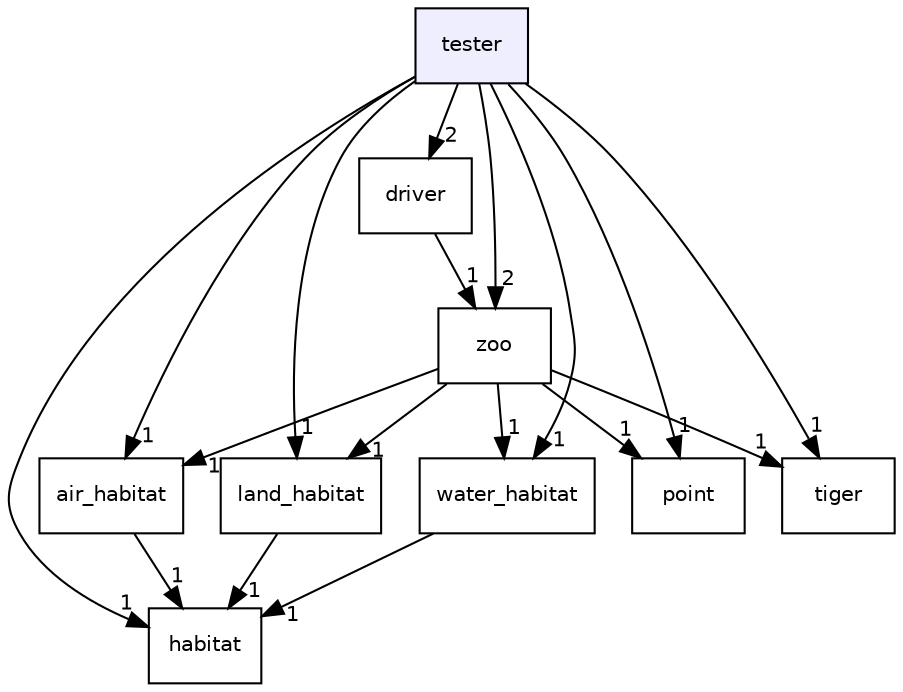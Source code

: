 digraph "tester" {
  compound=true
  node [ fontsize="10", fontname="Helvetica"];
  edge [ labelfontsize="10", labelfontname="Helvetica"];
  dir_efe9db04b786903ee8ad8e648b7fc20b [shape=box, label="tester", style="filled", fillcolor="#eeeeff", pencolor="black", URL="dir_efe9db04b786903ee8ad8e648b7fc20b.html"];
  dir_7c7fb6c17f1c855dc92d1642a19d1edd [shape=box label="habitat" URL="dir_7c7fb6c17f1c855dc92d1642a19d1edd.html"];
  dir_354d718f1041826f2b4ccadeeaa578ff [shape=box label="zoo" URL="dir_354d718f1041826f2b4ccadeeaa578ff.html"];
  dir_6e7d08c560fbb3eef573d362ffcfb033 [shape=box label="air_habitat" URL="dir_6e7d08c560fbb3eef573d362ffcfb033.html"];
  dir_1284b95147afa48b330f502c8bbc0529 [shape=box label="driver" URL="dir_1284b95147afa48b330f502c8bbc0529.html"];
  dir_b5971d99d6f232085aa1d27131ec0509 [shape=box label="land_habitat" URL="dir_b5971d99d6f232085aa1d27131ec0509.html"];
  dir_f59069e834fbed27be5aa2a5d523e2f9 [shape=box label="point" URL="dir_f59069e834fbed27be5aa2a5d523e2f9.html"];
  dir_6468d391024fd0300e0eaf3113f416a9 [shape=box label="tiger" URL="dir_6468d391024fd0300e0eaf3113f416a9.html"];
  dir_21f51ae43b7c9312453013295bf6beeb [shape=box label="water_habitat" URL="dir_21f51ae43b7c9312453013295bf6beeb.html"];
  dir_354d718f1041826f2b4ccadeeaa578ff->dir_6e7d08c560fbb3eef573d362ffcfb033 [headlabel="1", labeldistance=1.5 headhref="dir_000047_000000.html"];
  dir_354d718f1041826f2b4ccadeeaa578ff->dir_b5971d99d6f232085aa1d27131ec0509 [headlabel="1", labeldistance=1.5 headhref="dir_000047_000027.html"];
  dir_354d718f1041826f2b4ccadeeaa578ff->dir_f59069e834fbed27be5aa2a5d523e2f9 [headlabel="1", labeldistance=1.5 headhref="dir_000047_000037.html"];
  dir_354d718f1041826f2b4ccadeeaa578ff->dir_6468d391024fd0300e0eaf3113f416a9 [headlabel="1", labeldistance=1.5 headhref="dir_000047_000043.html"];
  dir_354d718f1041826f2b4ccadeeaa578ff->dir_21f51ae43b7c9312453013295bf6beeb [headlabel="1", labeldistance=1.5 headhref="dir_000047_000046.html"];
  dir_6e7d08c560fbb3eef573d362ffcfb033->dir_7c7fb6c17f1c855dc92d1642a19d1edd [headlabel="1", labeldistance=1.5 headhref="dir_000000_000021.html"];
  dir_1284b95147afa48b330f502c8bbc0529->dir_354d718f1041826f2b4ccadeeaa578ff [headlabel="1", labeldistance=1.5 headhref="dir_000010_000047.html"];
  dir_b5971d99d6f232085aa1d27131ec0509->dir_7c7fb6c17f1c855dc92d1642a19d1edd [headlabel="1", labeldistance=1.5 headhref="dir_000027_000021.html"];
  dir_efe9db04b786903ee8ad8e648b7fc20b->dir_7c7fb6c17f1c855dc92d1642a19d1edd [headlabel="1", labeldistance=1.5 headhref="dir_000030_000021.html"];
  dir_efe9db04b786903ee8ad8e648b7fc20b->dir_354d718f1041826f2b4ccadeeaa578ff [headlabel="2", labeldistance=1.5 headhref="dir_000030_000047.html"];
  dir_efe9db04b786903ee8ad8e648b7fc20b->dir_6e7d08c560fbb3eef573d362ffcfb033 [headlabel="1", labeldistance=1.5 headhref="dir_000030_000000.html"];
  dir_efe9db04b786903ee8ad8e648b7fc20b->dir_1284b95147afa48b330f502c8bbc0529 [headlabel="2", labeldistance=1.5 headhref="dir_000030_000010.html"];
  dir_efe9db04b786903ee8ad8e648b7fc20b->dir_b5971d99d6f232085aa1d27131ec0509 [headlabel="1", labeldistance=1.5 headhref="dir_000030_000027.html"];
  dir_efe9db04b786903ee8ad8e648b7fc20b->dir_f59069e834fbed27be5aa2a5d523e2f9 [headlabel="1", labeldistance=1.5 headhref="dir_000030_000037.html"];
  dir_efe9db04b786903ee8ad8e648b7fc20b->dir_6468d391024fd0300e0eaf3113f416a9 [headlabel="1", labeldistance=1.5 headhref="dir_000030_000043.html"];
  dir_efe9db04b786903ee8ad8e648b7fc20b->dir_21f51ae43b7c9312453013295bf6beeb [headlabel="1", labeldistance=1.5 headhref="dir_000030_000046.html"];
  dir_21f51ae43b7c9312453013295bf6beeb->dir_7c7fb6c17f1c855dc92d1642a19d1edd [headlabel="1", labeldistance=1.5 headhref="dir_000046_000021.html"];
}
